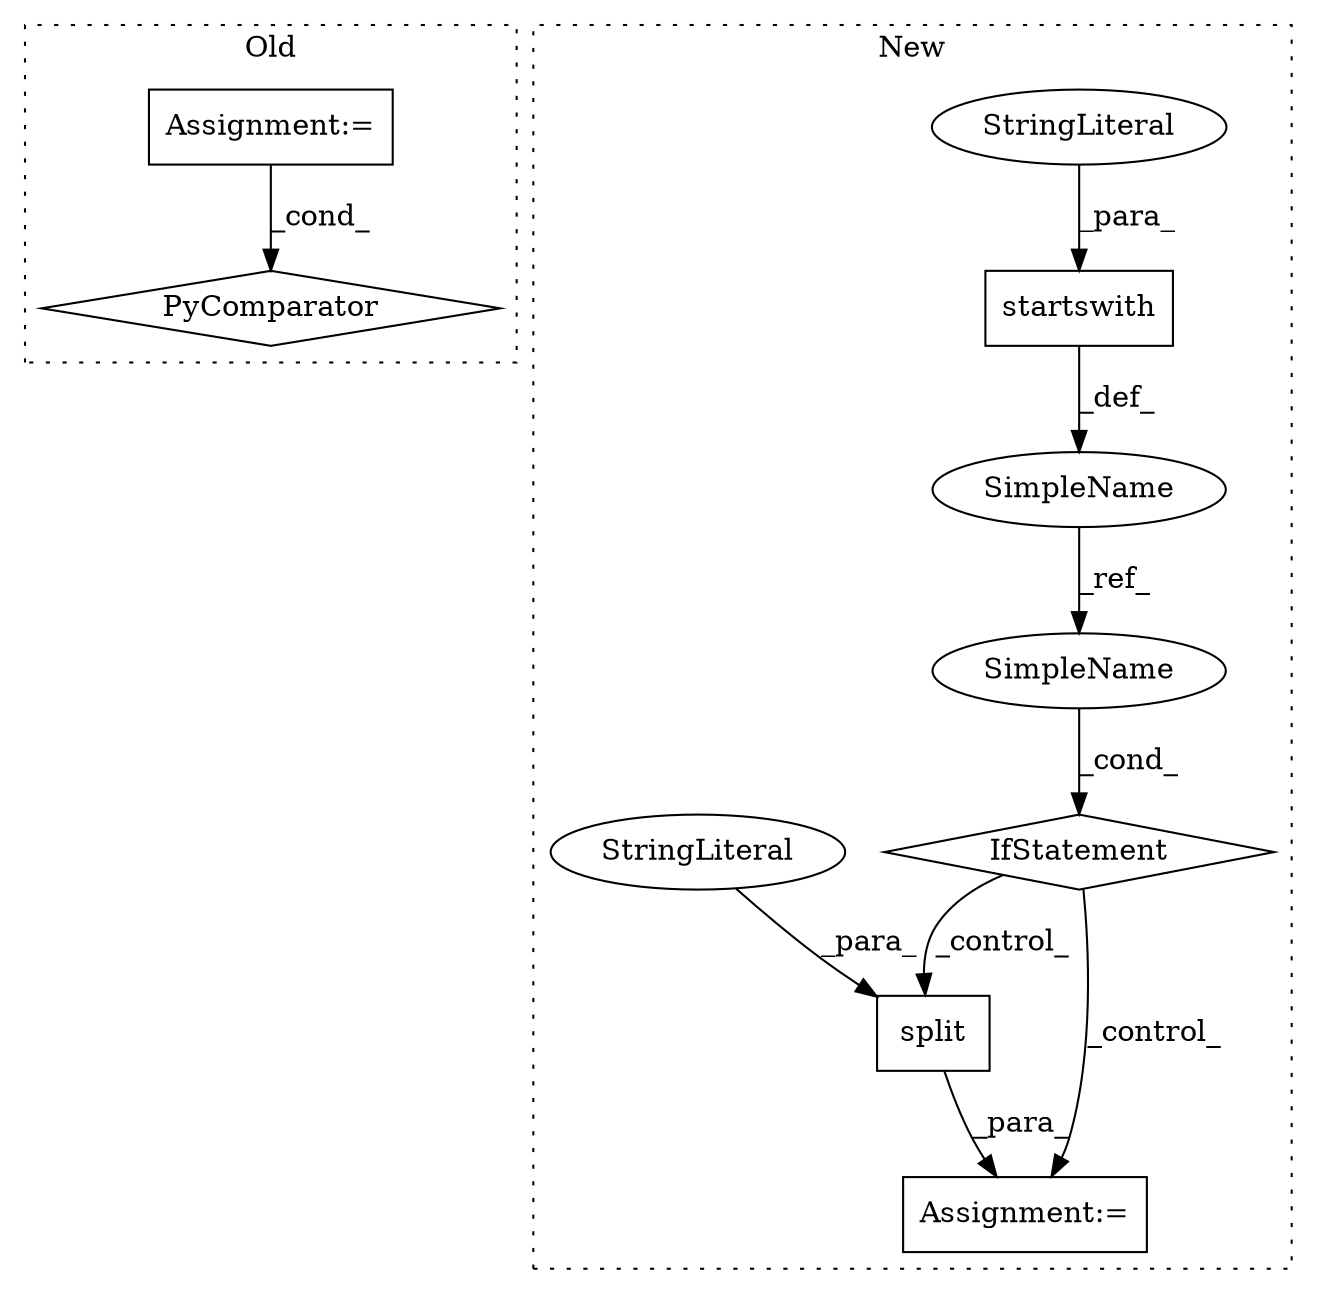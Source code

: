 digraph G {
subgraph cluster0 {
1 [label="PyComparator" a="113" s="9159" l="44" shape="diamond"];
4 [label="Assignment:=" a="7" s="9159" l="44" shape="box"];
label = "Old";
style="dotted";
}
subgraph cluster1 {
2 [label="startswith" a="32" s="8988,9009" l="11,1" shape="box"];
3 [label="IfStatement" a="25" s="9016,9026" l="4,2" shape="diamond"];
5 [label="Assignment:=" a="7" s="9043" l="1" shape="box"];
6 [label="SimpleName" a="42" s="8965" l="6" shape="ellipse"];
7 [label="StringLiteral" a="45" s="8999" l="10" shape="ellipse"];
8 [label="split" a="32" s="9166,9175" l="6,1" shape="box"];
9 [label="StringLiteral" a="45" s="9172" l="3" shape="ellipse"];
10 [label="SimpleName" a="42" s="9020" l="6" shape="ellipse"];
label = "New";
style="dotted";
}
2 -> 6 [label="_def_"];
3 -> 5 [label="_control_"];
3 -> 8 [label="_control_"];
4 -> 1 [label="_cond_"];
6 -> 10 [label="_ref_"];
7 -> 2 [label="_para_"];
8 -> 5 [label="_para_"];
9 -> 8 [label="_para_"];
10 -> 3 [label="_cond_"];
}